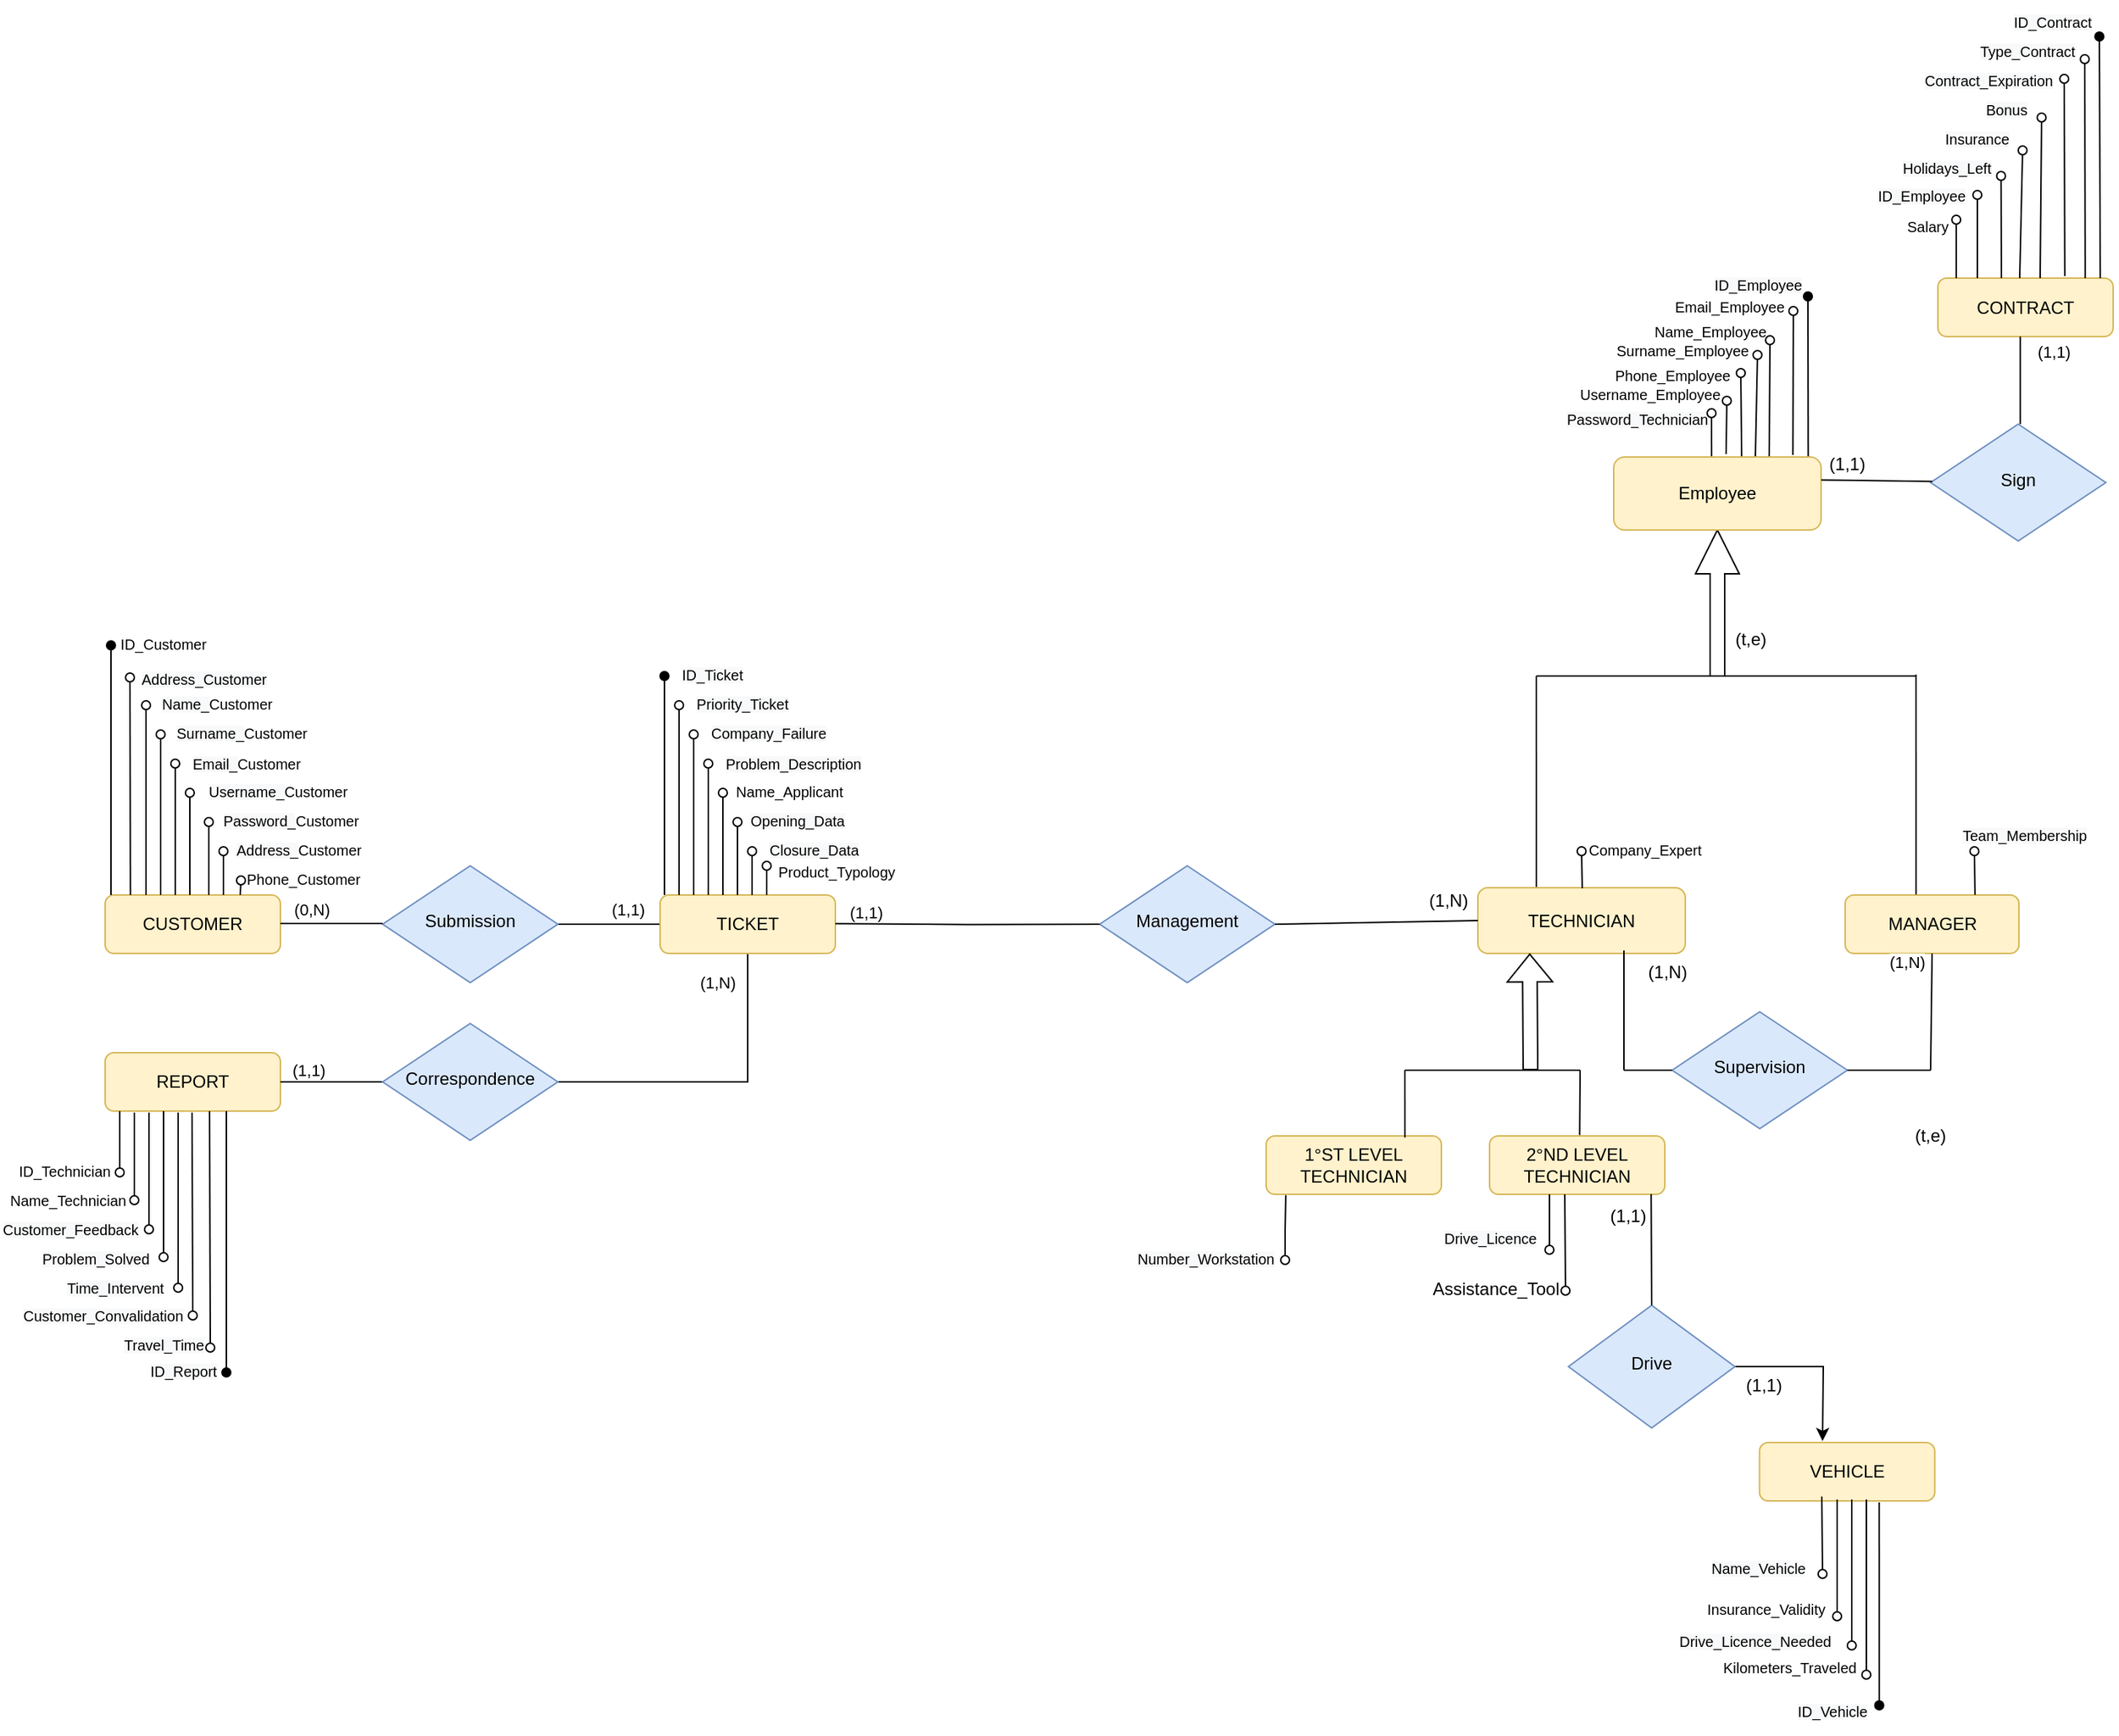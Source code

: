 <mxfile version="16.6.4" type="device"><diagram id="xoKWdDblU6v11bC2O0qR" name="Page-1"><mxGraphModel dx="2354" dy="1666" grid="1" gridSize="10" guides="1" tooltips="1" connect="1" arrows="1" fold="1" page="1" pageScale="1" pageWidth="850" pageHeight="1100" math="0" shadow="0"><root><mxCell id="0"/><mxCell id="1" parent="0"/><mxCell id="9dQA3uuTl8iFDxekrhcq-1" value="CUSTOMER" style="rounded=1;whiteSpace=wrap;html=1;fontSize=12;glass=0;strokeWidth=1;shadow=0;fillColor=#fff2cc;strokeColor=#d6b656;" vertex="1" parent="1"><mxGeometry x="-20" y="190" width="120" height="40" as="geometry"/></mxCell><mxCell id="9dQA3uuTl8iFDxekrhcq-2" value="(1,1)" style="edgeStyle=orthogonalEdgeStyle;rounded=0;html=1;jettySize=auto;orthogonalLoop=1;fontSize=11;endArrow=none;endFill=0;endSize=8;strokeWidth=1;shadow=0;labelBackgroundColor=none;align=left;" edge="1" parent="1" source="9dQA3uuTl8iFDxekrhcq-3" target="9dQA3uuTl8iFDxekrhcq-9"><mxGeometry y="10" relative="1" as="geometry"><mxPoint as="offset"/></mxGeometry></mxCell><mxCell id="9dQA3uuTl8iFDxekrhcq-3" value="Submission" style="rhombus;whiteSpace=wrap;html=1;shadow=0;fontFamily=Helvetica;fontSize=12;align=center;strokeWidth=1;spacing=6;spacingTop=-4;fillColor=#dae8fc;strokeColor=#6c8ebf;" vertex="1" parent="1"><mxGeometry x="170" y="170" width="120" height="80" as="geometry"/></mxCell><mxCell id="9dQA3uuTl8iFDxekrhcq-4" value="REPORT" style="rounded=1;whiteSpace=wrap;html=1;fontSize=12;glass=0;strokeWidth=1;shadow=0;fillColor=#fff2cc;strokeColor=#d6b656;" vertex="1" parent="1"><mxGeometry x="-20" y="298" width="120" height="40" as="geometry"/></mxCell><mxCell id="9dQA3uuTl8iFDxekrhcq-6" value="TECHNICIAN" style="rounded=1;whiteSpace=wrap;html=1;fontSize=12;glass=0;strokeWidth=1;shadow=0;fillColor=#fff2cc;strokeColor=#d6b656;" vertex="1" parent="1"><mxGeometry x="920" y="185" width="142" height="45" as="geometry"/></mxCell><mxCell id="9dQA3uuTl8iFDxekrhcq-7" value="&amp;nbsp; &amp;nbsp; &amp;nbsp; (1,N)" style="edgeStyle=orthogonalEdgeStyle;rounded=0;html=1;jettySize=auto;orthogonalLoop=1;fontSize=11;endArrow=none;endFill=0;endSize=8;strokeWidth=1;shadow=0;labelBackgroundColor=none;entryX=1;entryY=0.5;entryDx=0;entryDy=0;exitX=0.5;exitY=1;exitDx=0;exitDy=0;align=center;" edge="1" parent="1" source="9dQA3uuTl8iFDxekrhcq-9" target="9dQA3uuTl8iFDxekrhcq-11"><mxGeometry x="-0.817" y="-30" relative="1" as="geometry"><mxPoint as="offset"/><mxPoint x="420" y="260" as="sourcePoint"/><mxPoint x="420" y="290" as="targetPoint"/></mxGeometry></mxCell><mxCell id="9dQA3uuTl8iFDxekrhcq-8" value="&amp;nbsp; &amp;nbsp; &amp;nbsp; (1,1)" style="edgeStyle=orthogonalEdgeStyle;rounded=0;html=1;jettySize=auto;orthogonalLoop=1;fontSize=11;endArrow=none;endFill=0;endSize=8;strokeWidth=1;shadow=0;labelBackgroundColor=none;entryX=1;entryY=0.5;entryDx=0;entryDy=0;exitX=0;exitY=0.5;exitDx=0;exitDy=0;" edge="1" parent="1" source="9dQA3uuTl8iFDxekrhcq-11" target="9dQA3uuTl8iFDxekrhcq-4"><mxGeometry x="0.714" y="-8" relative="1" as="geometry"><mxPoint as="offset"/><mxPoint x="108.5" y="293" as="sourcePoint"/><mxPoint x="108.5" y="353" as="targetPoint"/></mxGeometry></mxCell><mxCell id="9dQA3uuTl8iFDxekrhcq-9" value="TICKET" style="rounded=1;whiteSpace=wrap;html=1;fontSize=12;glass=0;strokeWidth=1;shadow=0;fillColor=#fff2cc;strokeColor=#d6b656;" vertex="1" parent="1"><mxGeometry x="360" y="190" width="120" height="40" as="geometry"/></mxCell><mxCell id="9dQA3uuTl8iFDxekrhcq-10" value="Management" style="rhombus;whiteSpace=wrap;html=1;shadow=0;fontFamily=Helvetica;fontSize=12;align=center;strokeWidth=1;spacing=6;spacingTop=-4;fillColor=#dae8fc;strokeColor=#6c8ebf;" vertex="1" parent="1"><mxGeometry x="661" y="170" width="120" height="80" as="geometry"/></mxCell><mxCell id="9dQA3uuTl8iFDxekrhcq-11" value="Correspondence" style="rhombus;whiteSpace=wrap;html=1;shadow=0;fontFamily=Helvetica;fontSize=12;align=center;strokeWidth=1;spacing=6;spacingTop=-4;fillColor=#dae8fc;strokeColor=#6c8ebf;" vertex="1" parent="1"><mxGeometry x="170" y="278" width="120" height="80" as="geometry"/></mxCell><mxCell id="9dQA3uuTl8iFDxekrhcq-12" value="(0,N)" style="edgeStyle=orthogonalEdgeStyle;rounded=0;html=1;jettySize=auto;orthogonalLoop=1;fontSize=11;endArrow=none;endFill=0;endSize=8;strokeWidth=1;shadow=0;labelBackgroundColor=none;align=right;verticalAlign=middle;horizontal=1;" edge="1" parent="1"><mxGeometry y="10" relative="1" as="geometry"><mxPoint as="offset"/><mxPoint x="100" y="209.5" as="sourcePoint"/><mxPoint x="170" y="209.5" as="targetPoint"/></mxGeometry></mxCell><mxCell id="9dQA3uuTl8iFDxekrhcq-13" value="" style="endArrow=oval;html=1;align=left;exitX=0;exitY=0;exitDx=0;exitDy=0;startArrow=none;startFill=0;rounded=0;endFill=1;" edge="1" parent="1"><mxGeometry width="50" height="50" relative="1" as="geometry"><mxPoint x="363" y="190" as="sourcePoint"/><mxPoint x="363" y="40" as="targetPoint"/></mxGeometry></mxCell><mxCell id="9dQA3uuTl8iFDxekrhcq-14" value="" style="endArrow=oval;html=1;align=left;exitX=0;exitY=0;exitDx=0;exitDy=0;startArrow=none;startFill=0;rounded=0;endFill=0;" edge="1" parent="1"><mxGeometry width="50" height="50" relative="1" as="geometry"><mxPoint x="373" y="190" as="sourcePoint"/><mxPoint x="373" y="60" as="targetPoint"/></mxGeometry></mxCell><mxCell id="9dQA3uuTl8iFDxekrhcq-15" value="" style="endArrow=oval;html=1;align=left;exitX=0;exitY=0;exitDx=0;exitDy=0;startArrow=none;startFill=0;rounded=0;endFill=0;" edge="1" parent="1"><mxGeometry width="50" height="50" relative="1" as="geometry"><mxPoint x="383" y="190" as="sourcePoint"/><mxPoint x="383" y="80" as="targetPoint"/></mxGeometry></mxCell><mxCell id="9dQA3uuTl8iFDxekrhcq-16" value="" style="endArrow=oval;html=1;align=left;exitX=0;exitY=0;exitDx=0;exitDy=0;startArrow=none;startFill=0;rounded=0;endFill=0;" edge="1" parent="1"><mxGeometry width="50" height="50" relative="1" as="geometry"><mxPoint x="393" y="190" as="sourcePoint"/><mxPoint x="393" y="100" as="targetPoint"/></mxGeometry></mxCell><mxCell id="9dQA3uuTl8iFDxekrhcq-17" value="" style="endArrow=oval;html=1;align=left;exitX=0;exitY=0;exitDx=0;exitDy=0;startArrow=none;startFill=0;rounded=0;endFill=0;" edge="1" parent="1"><mxGeometry width="50" height="50" relative="1" as="geometry"><mxPoint x="403" y="190" as="sourcePoint"/><mxPoint x="403" y="120" as="targetPoint"/></mxGeometry></mxCell><mxCell id="9dQA3uuTl8iFDxekrhcq-18" value="" style="endArrow=oval;html=1;align=left;startArrow=none;startFill=0;rounded=0;endFill=1;exitX=0.938;exitY=0.016;exitDx=0;exitDy=0;exitPerimeter=0;" edge="1" parent="1" source="9dQA3uuTl8iFDxekrhcq-344"><mxGeometry width="50" height="50" relative="1" as="geometry"><mxPoint x="1010" y="-100" as="sourcePoint"/><mxPoint x="1146" y="-220" as="targetPoint"/></mxGeometry></mxCell><mxCell id="9dQA3uuTl8iFDxekrhcq-19" value="" style="endArrow=oval;html=1;align=left;exitX=0.864;exitY=-0.027;exitDx=0;exitDy=0;startArrow=none;startFill=0;rounded=0;endFill=0;exitPerimeter=0;" edge="1" parent="1" source="9dQA3uuTl8iFDxekrhcq-344"><mxGeometry width="50" height="50" relative="1" as="geometry"><mxPoint x="913" y="65" as="sourcePoint"/><mxPoint x="1136" y="-210" as="targetPoint"/></mxGeometry></mxCell><mxCell id="9dQA3uuTl8iFDxekrhcq-20" value="" style="endArrow=oval;html=1;align=left;startArrow=none;startFill=0;rounded=0;endFill=0;exitX=0.75;exitY=0;exitDx=0;exitDy=0;" edge="1" parent="1" source="9dQA3uuTl8iFDxekrhcq-344"><mxGeometry width="50" height="50" relative="1" as="geometry"><mxPoint x="1013" y="-72.5" as="sourcePoint"/><mxPoint x="1120" y="-190" as="targetPoint"/></mxGeometry></mxCell><mxCell id="9dQA3uuTl8iFDxekrhcq-21" value="" style="endArrow=oval;html=1;align=left;startArrow=none;startFill=0;rounded=0;endFill=0;entryX=0.805;entryY=1.005;entryDx=0;entryDy=0;entryPerimeter=0;" edge="1" parent="1" target="9dQA3uuTl8iFDxekrhcq-45"><mxGeometry width="50" height="50" relative="1" as="geometry"><mxPoint x="1110" y="-110" as="sourcePoint"/><mxPoint x="1110" y="-170" as="targetPoint"/><Array as="points"/></mxGeometry></mxCell><mxCell id="9dQA3uuTl8iFDxekrhcq-22" value="" style="endArrow=oval;html=1;align=left;startArrow=none;startFill=0;rounded=0;endFill=0;exitX=0.617;exitY=0.018;exitDx=0;exitDy=0;exitPerimeter=0;entryX=0.967;entryY=1;entryDx=0;entryDy=0;entryPerimeter=0;" edge="1" parent="1" source="9dQA3uuTl8iFDxekrhcq-344" target="9dQA3uuTl8iFDxekrhcq-46"><mxGeometry width="50" height="50" relative="1" as="geometry"><mxPoint x="1100" y="-120" as="sourcePoint"/><mxPoint x="1100" y="-150" as="targetPoint"/></mxGeometry></mxCell><mxCell id="9dQA3uuTl8iFDxekrhcq-23" value="" style="endArrow=oval;html=1;align=left;exitX=0;exitY=0;exitDx=0;exitDy=0;startArrow=none;startFill=0;rounded=0;endFill=1;" edge="1" parent="1"><mxGeometry width="50" height="50" relative="1" as="geometry"><mxPoint x="-16" y="190" as="sourcePoint"/><mxPoint x="-16" y="19" as="targetPoint"/></mxGeometry></mxCell><mxCell id="9dQA3uuTl8iFDxekrhcq-24" value="" style="endArrow=oval;html=1;align=left;exitX=0;exitY=0;exitDx=0;exitDy=0;startArrow=none;startFill=0;rounded=0;endFill=0;" edge="1" parent="1"><mxGeometry width="50" height="50" relative="1" as="geometry"><mxPoint x="8" y="190" as="sourcePoint"/><mxPoint x="8" y="60" as="targetPoint"/></mxGeometry></mxCell><mxCell id="9dQA3uuTl8iFDxekrhcq-25" value="" style="endArrow=oval;html=1;align=left;exitX=0;exitY=0;exitDx=0;exitDy=0;startArrow=none;startFill=0;rounded=0;endFill=0;" edge="1" parent="1"><mxGeometry width="50" height="50" relative="1" as="geometry"><mxPoint x="18" y="190" as="sourcePoint"/><mxPoint x="18" y="80" as="targetPoint"/></mxGeometry></mxCell><mxCell id="9dQA3uuTl8iFDxekrhcq-26" value="" style="endArrow=oval;html=1;align=left;exitX=0;exitY=0;exitDx=0;exitDy=0;startArrow=none;startFill=0;rounded=0;endFill=0;" edge="1" parent="1"><mxGeometry width="50" height="50" relative="1" as="geometry"><mxPoint x="28" y="190" as="sourcePoint"/><mxPoint x="28" y="100" as="targetPoint"/></mxGeometry></mxCell><mxCell id="9dQA3uuTl8iFDxekrhcq-27" value="" style="endArrow=oval;html=1;align=left;exitX=0;exitY=0;exitDx=0;exitDy=0;startArrow=none;startFill=0;rounded=0;endFill=0;" edge="1" parent="1"><mxGeometry width="50" height="50" relative="1" as="geometry"><mxPoint x="38" y="190" as="sourcePoint"/><mxPoint x="38" y="120" as="targetPoint"/></mxGeometry></mxCell><mxCell id="9dQA3uuTl8iFDxekrhcq-28" value="" style="endArrow=oval;html=1;align=left;exitX=0;exitY=0;exitDx=0;exitDy=0;startArrow=none;startFill=0;rounded=0;endFill=0;" edge="1" parent="1"><mxGeometry width="50" height="50" relative="1" as="geometry"><mxPoint x="51" y="190" as="sourcePoint"/><mxPoint x="51" y="140" as="targetPoint"/></mxGeometry></mxCell><mxCell id="9dQA3uuTl8iFDxekrhcq-29" value="" style="endArrow=oval;html=1;align=left;exitX=0;exitY=0;exitDx=0;exitDy=0;startArrow=none;startFill=0;rounded=0;endFill=0;" edge="1" parent="1"><mxGeometry width="50" height="50" relative="1" as="geometry"><mxPoint x="61" y="190" as="sourcePoint"/><mxPoint x="61" y="160" as="targetPoint"/></mxGeometry></mxCell><mxCell id="9dQA3uuTl8iFDxekrhcq-30" value="&lt;font style=&quot;font-size: 10px&quot;&gt;ID_Customer&lt;/font&gt;" style="text;html=1;strokeColor=none;fillColor=none;align=center;verticalAlign=middle;whiteSpace=wrap;rounded=0;" vertex="1" parent="1"><mxGeometry y="8" width="40" height="20" as="geometry"/></mxCell><mxCell id="9dQA3uuTl8iFDxekrhcq-31" value="&lt;span style=&quot;color: rgb(0 , 0 , 0) ; font-family: &amp;#34;helvetica&amp;#34; ; font-size: 10px ; font-style: normal ; font-weight: 400 ; letter-spacing: normal ; text-align: center ; text-indent: 0px ; text-transform: none ; word-spacing: 0px ; background-color: rgb(248 , 249 , 250) ; display: inline ; float: none&quot;&gt;Surname_&lt;/span&gt;&lt;span style=&quot;font-size: 10px ; text-align: center&quot;&gt;Customer&lt;/span&gt;" style="text;whiteSpace=wrap;html=1;" vertex="1" parent="1"><mxGeometry x="27" y="65" width="70" height="30" as="geometry"/></mxCell><mxCell id="9dQA3uuTl8iFDxekrhcq-32" value="&lt;span style=&quot;color: rgb(0 , 0 , 0) ; font-family: &amp;#34;helvetica&amp;#34; ; font-size: 10px ; font-style: normal ; font-weight: 400 ; letter-spacing: normal ; text-align: center ; text-indent: 0px ; text-transform: none ; word-spacing: 0px ; background-color: rgb(248 , 249 , 250) ; display: inline ; float: none&quot;&gt;Name_&lt;/span&gt;&lt;span style=&quot;font-size: 10px ; text-align: center&quot;&gt;Customer&lt;/span&gt;" style="text;whiteSpace=wrap;html=1;" vertex="1" parent="1"><mxGeometry x="17" y="45" width="70" height="30" as="geometry"/></mxCell><mxCell id="9dQA3uuTl8iFDxekrhcq-33" value="&lt;span style=&quot;color: rgb(0 , 0 , 0) ; font-family: &amp;#34;helvetica&amp;#34; ; font-size: 10px ; font-style: normal ; font-weight: 400 ; letter-spacing: normal ; text-align: center ; text-indent: 0px ; text-transform: none ; word-spacing: 0px ; background-color: rgb(248 , 249 , 250) ; display: inline ; float: none&quot;&gt;ID_Employee&lt;/span&gt;" style="text;whiteSpace=wrap;html=1;" vertex="1" parent="1"><mxGeometry x="1080" y="-242.5" width="70" height="30" as="geometry"/></mxCell><mxCell id="9dQA3uuTl8iFDxekrhcq-34" value="&lt;span style=&quot;color: rgb(0 , 0 , 0) ; font-family: &amp;#34;helvetica&amp;#34; ; font-size: 10px ; font-style: normal ; font-weight: 400 ; letter-spacing: normal ; text-align: center ; text-indent: 0px ; text-transform: none ; word-spacing: 0px ; background-color: rgb(248 , 249 , 250) ; display: inline ; float: none&quot;&gt;Email_&lt;/span&gt;&lt;span style=&quot;font-size: 10px ; text-align: center&quot;&gt;Customer&lt;/span&gt;" style="text;whiteSpace=wrap;html=1;" vertex="1" parent="1"><mxGeometry x="38" y="86" width="70" height="30" as="geometry"/></mxCell><mxCell id="9dQA3uuTl8iFDxekrhcq-35" value="&lt;span style=&quot;color: rgb(0 , 0 , 0) ; font-family: &amp;#34;helvetica&amp;#34; ; font-size: 10px ; font-style: normal ; font-weight: 400 ; letter-spacing: normal ; text-align: center ; text-indent: 0px ; text-transform: none ; word-spacing: 0px ; background-color: rgb(248 , 249 , 250) ; display: inline ; float: none&quot;&gt;ID_Report&lt;/span&gt;" style="text;whiteSpace=wrap;html=1;" vertex="1" parent="1"><mxGeometry x="9" y="502" width="70" height="30" as="geometry"/></mxCell><mxCell id="9dQA3uuTl8iFDxekrhcq-36" value="&lt;span style=&quot;color: rgb(0 , 0 , 0) ; font-family: &amp;#34;helvetica&amp;#34; ; font-size: 10px ; font-style: normal ; font-weight: 400 ; letter-spacing: normal ; text-align: center ; text-indent: 0px ; text-transform: none ; word-spacing: 0px ; background-color: rgb(248 , 249 , 250) ; display: inline ; float: none&quot;&gt;ID_Ticket&lt;/span&gt;" style="text;whiteSpace=wrap;html=1;" vertex="1" parent="1"><mxGeometry x="373" y="25" width="70" height="30" as="geometry"/></mxCell><mxCell id="9dQA3uuTl8iFDxekrhcq-37" value="&lt;span style=&quot;color: rgb(0 , 0 , 0) ; font-family: &amp;#34;helvetica&amp;#34; ; font-size: 10px ; font-style: normal ; font-weight: 400 ; letter-spacing: normal ; text-align: center ; text-indent: 0px ; text-transform: none ; word-spacing: 0px ; background-color: rgb(248 , 249 , 250) ; display: inline ; float: none&quot;&gt;Username_&lt;/span&gt;&lt;span style=&quot;font-size: 10px ; text-align: center&quot;&gt;Customer&lt;/span&gt;" style="text;whiteSpace=wrap;html=1;" vertex="1" parent="1"><mxGeometry x="49" y="105" width="90" height="30" as="geometry"/></mxCell><mxCell id="9dQA3uuTl8iFDxekrhcq-38" value="&lt;span style=&quot;color: rgb(0 , 0 , 0) ; font-family: &amp;#34;helvetica&amp;#34; ; font-size: 10px ; font-style: normal ; font-weight: 400 ; letter-spacing: normal ; text-align: center ; text-indent: 0px ; text-transform: none ; word-spacing: 0px ; background-color: rgb(248 , 249 , 250) ; display: inline ; float: none&quot;&gt;Priority_Ticket&lt;/span&gt;" style="text;whiteSpace=wrap;html=1;" vertex="1" parent="1"><mxGeometry x="383" y="45" width="90" height="30" as="geometry"/></mxCell><mxCell id="9dQA3uuTl8iFDxekrhcq-39" value="&lt;span style=&quot;color: rgb(0 , 0 , 0) ; font-family: &amp;#34;helvetica&amp;#34; ; font-size: 10px ; font-style: normal ; font-weight: 400 ; letter-spacing: normal ; text-align: center ; text-indent: 0px ; text-transform: none ; word-spacing: 0px ; background-color: rgb(248 , 249 , 250) ; display: inline ; float: none&quot;&gt;Company_Failure&lt;/span&gt;" style="text;whiteSpace=wrap;html=1;" vertex="1" parent="1"><mxGeometry x="393" y="65" width="90" height="30" as="geometry"/></mxCell><mxCell id="9dQA3uuTl8iFDxekrhcq-40" value="&lt;span style=&quot;color: rgb(0 , 0 , 0) ; font-family: &amp;#34;helvetica&amp;#34; ; font-size: 10px ; font-style: normal ; font-weight: 400 ; letter-spacing: normal ; text-align: center ; text-indent: 0px ; text-transform: none ; word-spacing: 0px ; background-color: rgb(248 , 249 , 250) ; display: inline ; float: none&quot;&gt;Password_&lt;/span&gt;&lt;span style=&quot;font-size: 10px ; text-align: center&quot;&gt;Customer&lt;/span&gt;" style="text;whiteSpace=wrap;html=1;" vertex="1" parent="1"><mxGeometry x="59" y="125" width="90" height="30" as="geometry"/></mxCell><mxCell id="9dQA3uuTl8iFDxekrhcq-41" value="&lt;span style=&quot;color: rgb(0 , 0 , 0) ; font-family: &amp;#34;helvetica&amp;#34; ; font-size: 10px ; font-style: normal ; font-weight: 400 ; letter-spacing: normal ; text-align: center ; text-indent: 0px ; text-transform: none ; word-spacing: 0px ; background-color: rgb(248 , 249 , 250) ; display: inline ; float: none&quot;&gt;Problem_Description&lt;/span&gt;" style="text;whiteSpace=wrap;html=1;" vertex="1" parent="1"><mxGeometry x="403" y="86" width="90" height="30" as="geometry"/></mxCell><mxCell id="9dQA3uuTl8iFDxekrhcq-42" value="&lt;div style=&quot;text-align: center&quot;&gt;&lt;font face=&quot;helvetica&quot;&gt;&lt;span style=&quot;font-size: 10px&quot;&gt;Name_Technician&lt;/span&gt;&lt;/font&gt;&lt;/div&gt;" style="text;whiteSpace=wrap;html=1;" vertex="1" parent="1"><mxGeometry x="-87.5" y="385" width="99" height="30" as="geometry"/></mxCell><mxCell id="9dQA3uuTl8iFDxekrhcq-43" value="&lt;span style=&quot;color: rgb(0 , 0 , 0) ; font-family: &amp;#34;helvetica&amp;#34; ; font-size: 10px ; font-style: normal ; font-weight: 400 ; letter-spacing: normal ; text-align: center ; text-indent: 0px ; text-transform: none ; word-spacing: 0px ; background-color: rgb(248 , 249 , 250) ; display: inline ; float: none&quot;&gt;Address_&lt;/span&gt;&lt;span style=&quot;font-size: 10px ; text-align: center&quot;&gt;Customer&lt;/span&gt;" style="text;whiteSpace=wrap;html=1;" vertex="1" parent="1"><mxGeometry x="68" y="145" width="110" height="30" as="geometry"/></mxCell><mxCell id="9dQA3uuTl8iFDxekrhcq-44" value="&lt;div style=&quot;text-align: center&quot;&gt;&lt;br&gt;&lt;/div&gt;" style="text;whiteSpace=wrap;html=1;" vertex="1" parent="1"><mxGeometry x="410" y="105" width="130" height="30" as="geometry"/></mxCell><mxCell id="9dQA3uuTl8iFDxekrhcq-45" value="&lt;div style=&quot;text-align: center&quot;&gt;&lt;span style=&quot;font-size: 10px&quot;&gt;&lt;font face=&quot;helvetica&quot;&gt;Name_Employee&lt;/font&gt;&lt;/span&gt;&lt;/div&gt;" style="text;whiteSpace=wrap;html=1;" vertex="1" parent="1"><mxGeometry x="1039" y="-210" width="90" height="30" as="geometry"/></mxCell><mxCell id="9dQA3uuTl8iFDxekrhcq-46" value="&lt;div style=&quot;text-align: center&quot;&gt;&lt;span style=&quot;font-size: 10px&quot;&gt;&lt;font face=&quot;helvetica&quot;&gt;Surname_Employee&lt;/font&gt;&lt;/span&gt;&lt;/div&gt;" style="text;whiteSpace=wrap;html=1;" vertex="1" parent="1"><mxGeometry x="1013" y="-197.5" width="90" height="30" as="geometry"/></mxCell><mxCell id="9dQA3uuTl8iFDxekrhcq-47" value="&lt;div style=&quot;text-align: center&quot;&gt;&lt;span style=&quot;font-size: 10px&quot;&gt;&lt;font face=&quot;helvetica&quot;&gt;Phone_Employee&lt;/font&gt;&lt;/span&gt;&lt;/div&gt;" style="text;whiteSpace=wrap;html=1;" vertex="1" parent="1"><mxGeometry x="1011.5" y="-180" width="93" height="30" as="geometry"/></mxCell><mxCell id="9dQA3uuTl8iFDxekrhcq-48" value="&lt;span style=&quot;color: rgb(0 , 0 , 0) ; font-family: &amp;#34;helvetica&amp;#34; ; font-size: 10px ; font-style: normal ; font-weight: 400 ; letter-spacing: normal ; text-align: center ; text-indent: 0px ; text-transform: none ; word-spacing: 0px ; background-color: rgb(248 , 249 , 250) ; display: inline ; float: none&quot;&gt;Customer_Feedback&lt;/span&gt;" style="text;whiteSpace=wrap;html=1;" vertex="1" parent="1"><mxGeometry x="-92" y="405" width="114" height="30" as="geometry"/></mxCell><mxCell id="9dQA3uuTl8iFDxekrhcq-49" value="&lt;span style=&quot;color: rgb(0 , 0 , 0) ; font-family: &amp;#34;helvetica&amp;#34; ; font-size: 10px ; font-style: normal ; font-weight: 400 ; letter-spacing: normal ; text-align: center ; text-indent: 0px ; text-transform: none ; word-spacing: 0px ; background-color: rgb(248 , 249 , 250) ; display: inline ; float: none&quot;&gt;Customer_Convalidation&lt;/span&gt;" style="text;whiteSpace=wrap;html=1;" vertex="1" parent="1"><mxGeometry x="-78" y="464" width="100" height="30" as="geometry"/></mxCell><mxCell id="9dQA3uuTl8iFDxekrhcq-50" value="&lt;span style=&quot;color: rgb(0 , 0 , 0) ; font-family: &amp;#34;helvetica&amp;#34; ; font-size: 10px ; font-style: normal ; font-weight: 400 ; letter-spacing: normal ; text-align: center ; text-indent: 0px ; text-transform: none ; word-spacing: 0px ; background-color: rgb(248 , 249 , 250) ; display: inline ; float: none&quot;&gt;Problem_Solved&lt;/span&gt;" style="text;whiteSpace=wrap;html=1;" vertex="1" parent="1"><mxGeometry x="-65" y="425" width="93" height="30" as="geometry"/></mxCell><mxCell id="9dQA3uuTl8iFDxekrhcq-51" value="" style="endArrow=oval;html=1;align=left;exitX=0;exitY=0;exitDx=0;exitDy=0;startArrow=none;startFill=0;rounded=0;endFill=0;" edge="1" parent="1"><mxGeometry width="50" height="50" relative="1" as="geometry"><mxPoint x="72.5" y="190" as="sourcePoint"/><mxPoint x="73" y="180" as="targetPoint"/></mxGeometry></mxCell><mxCell id="9dQA3uuTl8iFDxekrhcq-52" value="&lt;div style=&quot;text-align: center&quot;&gt;&lt;span style=&quot;font-size: 10px&quot;&gt;&lt;font face=&quot;helvetica&quot;&gt;Phone_Customer&lt;/font&gt;&lt;/span&gt;&lt;/div&gt;" style="text;whiteSpace=wrap;html=1;" vertex="1" parent="1"><mxGeometry x="75" y="165" width="110" height="30" as="geometry"/></mxCell><mxCell id="9dQA3uuTl8iFDxekrhcq-53" value="&lt;div style=&quot;text-align: center&quot;&gt;&lt;font face=&quot;helvetica&quot;&gt;&lt;span style=&quot;font-size: 10px&quot;&gt;Name_Applicant&lt;/span&gt;&lt;/font&gt;&lt;/div&gt;" style="text;whiteSpace=wrap;html=1;" vertex="1" parent="1"><mxGeometry x="410" y="105" width="130" height="30" as="geometry"/></mxCell><mxCell id="9dQA3uuTl8iFDxekrhcq-54" value="&lt;span style=&quot;color: rgb(0 , 0 , 0) ; font-family: &amp;#34;helvetica&amp;#34; ; font-size: 10px ; font-style: normal ; font-weight: 400 ; letter-spacing: normal ; text-align: center ; text-indent: 0px ; text-transform: none ; word-spacing: 0px ; background-color: rgb(248 , 249 , 250) ; display: inline ; float: none&quot;&gt;Time_Intervent&lt;/span&gt;" style="text;whiteSpace=wrap;html=1;" vertex="1" parent="1"><mxGeometry x="-48" y="445" width="107" height="30" as="geometry"/></mxCell><mxCell id="9dQA3uuTl8iFDxekrhcq-55" value="" style="endArrow=oval;html=1;align=left;startArrow=none;startFill=0;rounded=0;endFill=0;" edge="1" parent="1"><mxGeometry width="50" height="50" relative="1" as="geometry"><mxPoint x="413" y="190" as="sourcePoint"/><mxPoint x="413" y="140" as="targetPoint"/></mxGeometry></mxCell><mxCell id="9dQA3uuTl8iFDxekrhcq-56" value="" style="endArrow=oval;html=1;align=left;startArrow=none;startFill=0;rounded=0;endFill=0;" edge="1" parent="1"><mxGeometry width="50" height="50" relative="1" as="geometry"><mxPoint x="423" y="190" as="sourcePoint"/><mxPoint x="423" y="160" as="targetPoint"/></mxGeometry></mxCell><mxCell id="9dQA3uuTl8iFDxekrhcq-57" value="&lt;div style=&quot;text-align: center&quot;&gt;&lt;font face=&quot;helvetica&quot;&gt;&lt;span style=&quot;font-size: 10px ; background-color: rgb(248 , 249 , 250)&quot;&gt;Opening_Data&lt;/span&gt;&lt;/font&gt;&lt;/div&gt;" style="text;whiteSpace=wrap;html=1;" vertex="1" parent="1"><mxGeometry x="420" y="125" width="130" height="30" as="geometry"/></mxCell><mxCell id="9dQA3uuTl8iFDxekrhcq-58" value="&lt;div style=&quot;text-align: center&quot;&gt;&lt;font face=&quot;helvetica&quot;&gt;&lt;span style=&quot;font-size: 10px ; background-color: rgb(248 , 249 , 250)&quot;&gt;Closure_Data&lt;/span&gt;&lt;/font&gt;&lt;/div&gt;" style="text;whiteSpace=wrap;html=1;" vertex="1" parent="1"><mxGeometry x="433" y="145" width="90" height="30" as="geometry"/></mxCell><mxCell id="9dQA3uuTl8iFDxekrhcq-59" value="MANAGER" style="rounded=1;whiteSpace=wrap;html=1;fontSize=12;glass=0;strokeWidth=1;shadow=0;fillColor=#fff2cc;strokeColor=#d6b656;" vertex="1" parent="1"><mxGeometry x="1171.5" y="190" width="119" height="40" as="geometry"/></mxCell><mxCell id="9dQA3uuTl8iFDxekrhcq-63" value="Supervision" style="rhombus;whiteSpace=wrap;html=1;shadow=0;fontFamily=Helvetica;fontSize=12;align=center;strokeWidth=1;spacing=6;spacingTop=-4;fillColor=#dae8fc;strokeColor=#6c8ebf;" vertex="1" parent="1"><mxGeometry x="1053" y="270" width="120" height="80" as="geometry"/></mxCell><mxCell id="9dQA3uuTl8iFDxekrhcq-67" value="" style="endArrow=oval;html=1;align=left;startArrow=none;startFill=0;rounded=0;endFill=0;exitX=0.747;exitY=-0.004;exitDx=0;exitDy=0;exitPerimeter=0;" edge="1" parent="1" source="9dQA3uuTl8iFDxekrhcq-59"><mxGeometry width="50" height="50" relative="1" as="geometry"><mxPoint x="1274" y="175" as="sourcePoint"/><mxPoint x="1260" y="160" as="targetPoint"/></mxGeometry></mxCell><mxCell id="9dQA3uuTl8iFDxekrhcq-70" value="&lt;span style=&quot;color: rgb(0 , 0 , 0) ; font-family: &amp;#34;helvetica&amp;#34; ; font-size: 10px ; font-style: normal ; font-weight: 400 ; letter-spacing: normal ; text-align: center ; text-indent: 0px ; text-transform: none ; word-spacing: 0px ; background-color: rgb(248 , 249 , 250) ; display: inline ; float: none&quot;&gt;Team_Membership&lt;/span&gt;" style="text;whiteSpace=wrap;html=1;" vertex="1" parent="1"><mxGeometry x="1250" y="135" width="100" height="30" as="geometry"/></mxCell><mxCell id="9dQA3uuTl8iFDxekrhcq-73" value="&lt;div style=&quot;text-align: center&quot;&gt;&lt;span style=&quot;font-size: 10px&quot;&gt;&lt;font face=&quot;helvetica&quot;&gt;Username_Employee&lt;/font&gt;&lt;/span&gt;&lt;/div&gt;" style="text;whiteSpace=wrap;html=1;" vertex="1" parent="1"><mxGeometry x="988" y="-167.5" width="86.5" height="30" as="geometry"/></mxCell><mxCell id="9dQA3uuTl8iFDxekrhcq-74" value="&lt;span style=&quot;color: rgb(0 , 0 , 0) ; font-family: &amp;#34;helvetica&amp;#34; ; font-size: 10px ; font-style: normal ; font-weight: 400 ; letter-spacing: normal ; text-align: center ; text-indent: 0px ; text-transform: none ; word-spacing: 0px ; background-color: rgb(248 , 249 , 250) ; display: inline ; float: none&quot;&gt;Password_&lt;/span&gt;&lt;span style=&quot;font-family: &amp;#34;helvetica&amp;#34; ; font-size: 10px ; text-align: center ; background-color: rgb(248 , 249 , 250)&quot;&gt;Technician&lt;/span&gt;" style="text;whiteSpace=wrap;html=1;" vertex="1" parent="1"><mxGeometry x="979" y="-150" width="120" height="30" as="geometry"/></mxCell><mxCell id="9dQA3uuTl8iFDxekrhcq-75" value="" style="endArrow=oval;html=1;align=left;exitX=0.542;exitY=-0.04;exitDx=0;exitDy=0;startArrow=none;startFill=0;rounded=0;endFill=0;exitPerimeter=0;entryX=0.849;entryY=1.051;entryDx=0;entryDy=0;entryPerimeter=0;" edge="1" parent="1" source="9dQA3uuTl8iFDxekrhcq-344" target="9dQA3uuTl8iFDxekrhcq-47"><mxGeometry width="50" height="50" relative="1" as="geometry"><mxPoint x="1020" y="-140.0" as="sourcePoint"/><mxPoint x="1084" y="-140" as="targetPoint"/><Array as="points"/></mxGeometry></mxCell><mxCell id="9dQA3uuTl8iFDxekrhcq-76" value="" style="endArrow=oval;html=1;align=left;startArrow=none;startFill=0;rounded=0;endFill=0;exitX=0.472;exitY=0;exitDx=0;exitDy=0;exitPerimeter=0;" edge="1" parent="1" source="9dQA3uuTl8iFDxekrhcq-344"><mxGeometry width="50" height="50" relative="1" as="geometry"><mxPoint x="1036.29" y="-120.69" as="sourcePoint"/><mxPoint x="1080" y="-140" as="targetPoint"/></mxGeometry></mxCell><mxCell id="9dQA3uuTl8iFDxekrhcq-79" value="" style="endArrow=oval;html=1;align=left;startArrow=none;startFill=0;rounded=0;endFill=0;" edge="1" parent="1"><mxGeometry width="50" height="50" relative="1" as="geometry"><mxPoint x="39.5" y="339" as="sourcePoint"/><mxPoint x="40" y="478" as="targetPoint"/></mxGeometry></mxCell><mxCell id="9dQA3uuTl8iFDxekrhcq-80" value="" style="endArrow=oval;html=1;align=left;exitX=0;exitY=1;exitDx=0;exitDy=0;startArrow=none;startFill=0;rounded=0;endFill=0;" edge="1" parent="1"><mxGeometry width="50" height="50" relative="1" as="geometry"><mxPoint y="339" as="sourcePoint"/><mxPoint y="399" as="targetPoint"/></mxGeometry></mxCell><mxCell id="9dQA3uuTl8iFDxekrhcq-81" value="" style="endArrow=oval;html=1;align=left;exitX=0;exitY=1;exitDx=0;exitDy=0;startArrow=none;startFill=0;rounded=0;endFill=0;" edge="1" parent="1"><mxGeometry width="50" height="50" relative="1" as="geometry"><mxPoint x="10" y="339" as="sourcePoint"/><mxPoint x="10" y="419" as="targetPoint"/></mxGeometry></mxCell><mxCell id="9dQA3uuTl8iFDxekrhcq-82" value="" style="endArrow=oval;html=1;align=left;startArrow=none;startFill=0;rounded=0;endFill=0;" edge="1" parent="1"><mxGeometry width="50" height="50" relative="1" as="geometry"><mxPoint x="30" y="339" as="sourcePoint"/><mxPoint x="30" y="459" as="targetPoint"/></mxGeometry></mxCell><mxCell id="9dQA3uuTl8iFDxekrhcq-83" value="" style="endArrow=oval;html=1;align=left;startArrow=none;startFill=0;rounded=0;endFill=0;" edge="1" parent="1"><mxGeometry width="50" height="50" relative="1" as="geometry"><mxPoint x="20" y="338" as="sourcePoint"/><mxPoint x="20" y="438" as="targetPoint"/></mxGeometry></mxCell><mxCell id="9dQA3uuTl8iFDxekrhcq-84" value="" style="endArrow=oval;html=1;align=left;startArrow=none;startFill=0;rounded=0;endFill=1;" edge="1" parent="1"><mxGeometry width="50" height="50" relative="1" as="geometry"><mxPoint x="63" y="338" as="sourcePoint"/><mxPoint x="63" y="517" as="targetPoint"/></mxGeometry></mxCell><mxCell id="9dQA3uuTl8iFDxekrhcq-85" value="" style="endArrow=oval;html=1;align=left;exitX=0.112;exitY=1.016;exitDx=0;exitDy=0;startArrow=none;startFill=0;rounded=0;endFill=0;exitPerimeter=0;" edge="1" parent="1" source="9dQA3uuTl8iFDxekrhcq-142"><mxGeometry width="50" height="50" relative="1" as="geometry"><mxPoint x="750" y="405" as="sourcePoint"/><mxPoint x="788" y="440" as="targetPoint"/><Array as="points"><mxPoint x="788" y="420"/></Array></mxGeometry></mxCell><mxCell id="9dQA3uuTl8iFDxekrhcq-86" value="&lt;span style=&quot;color: rgb(0 , 0 , 0) ; font-family: &amp;#34;helvetica&amp;#34; ; font-size: 10px ; font-style: normal ; font-weight: 400 ; letter-spacing: normal ; text-align: center ; text-indent: 0px ; text-transform: none ; word-spacing: 0px ; background-color: rgb(248 , 249 , 250) ; display: inline ; float: none&quot;&gt;Number_Workstation&lt;/span&gt;" style="text;whiteSpace=wrap;html=1;" vertex="1" parent="1"><mxGeometry x="685" y="425" width="90" height="30" as="geometry"/></mxCell><mxCell id="9dQA3uuTl8iFDxekrhcq-88" value="2°ND LEVEL TECHNICIAN" style="rounded=1;whiteSpace=wrap;html=1;fontSize=12;glass=0;strokeWidth=1;shadow=0;fillColor=#fff2cc;strokeColor=#d6b656;" vertex="1" parent="1"><mxGeometry x="928" y="355" width="120" height="40" as="geometry"/></mxCell><mxCell id="9dQA3uuTl8iFDxekrhcq-89" value="(1,1)" style="edgeStyle=orthogonalEdgeStyle;rounded=0;html=1;jettySize=auto;orthogonalLoop=1;fontSize=11;endArrow=none;endFill=0;endSize=8;strokeWidth=1;shadow=0;labelBackgroundColor=none;align=left;entryX=0;entryY=0.5;entryDx=0;entryDy=0;" edge="1" parent="1" target="9dQA3uuTl8iFDxekrhcq-10"><mxGeometry x="-0.912" y="8" relative="1" as="geometry"><mxPoint as="offset"/><mxPoint x="480.0" y="209.66" as="sourcePoint"/><mxPoint x="550" y="209.66" as="targetPoint"/></mxGeometry></mxCell><mxCell id="9dQA3uuTl8iFDxekrhcq-106" value="&lt;span style=&quot;color: rgb(0 , 0 , 0) ; font-family: &amp;#34;helvetica&amp;#34; ; font-size: 11px ; font-style: normal ; font-weight: 400 ; letter-spacing: normal ; text-align: left ; text-indent: 0px ; text-transform: none ; word-spacing: 0px ; background-color: rgb(255 , 255 , 255) ; display: inline ; float: none&quot;&gt;(1,N)&lt;/span&gt;" style="text;whiteSpace=wrap;html=1;" vertex="1" parent="1"><mxGeometry x="1200.001" y="221.996" width="43" height="28" as="geometry"/></mxCell><mxCell id="9dQA3uuTl8iFDxekrhcq-108" value="" style="endArrow=oval;html=1;align=left;exitX=0;exitY=1;exitDx=0;exitDy=0;startArrow=none;startFill=0;rounded=0;endFill=0;" edge="1" parent="1"><mxGeometry width="50" height="50" relative="1" as="geometry"><mxPoint x="-10" y="338.0" as="sourcePoint"/><mxPoint x="-10" y="380" as="targetPoint"/></mxGeometry></mxCell><mxCell id="9dQA3uuTl8iFDxekrhcq-109" value="&lt;div style=&quot;text-align: center&quot;&gt;&lt;font face=&quot;helvetica&quot;&gt;&lt;span style=&quot;font-size: 10px&quot;&gt;ID_Technician&lt;/span&gt;&lt;/font&gt;&lt;/div&gt;" style="text;whiteSpace=wrap;html=1;" vertex="1" parent="1"><mxGeometry x="-81" y="365" width="99" height="30" as="geometry"/></mxCell><mxCell id="9dQA3uuTl8iFDxekrhcq-112" value="VEHICLE" style="rounded=1;whiteSpace=wrap;html=1;fontSize=12;glass=0;strokeWidth=1;shadow=0;fillColor=#fff2cc;strokeColor=#d6b656;" vertex="1" parent="1"><mxGeometry x="1112.83" y="565" width="120" height="40" as="geometry"/></mxCell><mxCell id="9dQA3uuTl8iFDxekrhcq-113" value="" style="endArrow=oval;html=1;align=left;exitX=0;exitY=1;exitDx=0;exitDy=0;startArrow=none;startFill=0;rounded=0;endFill=0;" edge="1" parent="1"><mxGeometry width="50" height="50" relative="1" as="geometry"><mxPoint x="1155.5" y="602.0" as="sourcePoint"/><mxPoint x="1156" y="655" as="targetPoint"/></mxGeometry></mxCell><mxCell id="9dQA3uuTl8iFDxekrhcq-114" value="" style="endArrow=oval;html=1;align=left;exitX=0;exitY=1;exitDx=0;exitDy=0;startArrow=none;startFill=0;rounded=0;endFill=0;" edge="1" parent="1"><mxGeometry width="50" height="50" relative="1" as="geometry"><mxPoint x="1166" y="604.0" as="sourcePoint"/><mxPoint x="1166" y="684.0" as="targetPoint"/></mxGeometry></mxCell><mxCell id="9dQA3uuTl8iFDxekrhcq-115" value="" style="endArrow=oval;html=1;align=left;startArrow=none;startFill=0;rounded=0;endFill=0;" edge="1" parent="1"><mxGeometry width="50" height="50" relative="1" as="geometry"><mxPoint x="1186" y="604.0" as="sourcePoint"/><mxPoint x="1186" y="724.0" as="targetPoint"/></mxGeometry></mxCell><mxCell id="9dQA3uuTl8iFDxekrhcq-116" value="" style="endArrow=oval;html=1;align=left;startArrow=none;startFill=0;rounded=0;endFill=0;" edge="1" parent="1"><mxGeometry width="50" height="50" relative="1" as="geometry"><mxPoint x="1176" y="604" as="sourcePoint"/><mxPoint x="1176" y="704" as="targetPoint"/></mxGeometry></mxCell><mxCell id="9dQA3uuTl8iFDxekrhcq-117" value="&lt;span style=&quot;color: rgb(0 , 0 , 0) ; font-family: &amp;#34;helvetica&amp;#34; ; font-size: 10px ; font-style: normal ; font-weight: 400 ; letter-spacing: normal ; text-align: center ; text-indent: 0px ; text-transform: none ; word-spacing: 0px ; background-color: rgb(248 , 249 , 250) ; display: inline ; float: none&quot;&gt;Name_Vehicle&lt;/span&gt;" style="text;whiteSpace=wrap;html=1;" vertex="1" parent="1"><mxGeometry x="1078" y="637" width="76" height="28" as="geometry"/></mxCell><mxCell id="9dQA3uuTl8iFDxekrhcq-118" value="&lt;div style=&quot;text-align: center&quot;&gt;&lt;font face=&quot;helvetica&quot;&gt;&lt;span style=&quot;font-size: 10px&quot;&gt;Insurance_Validity&lt;/span&gt;&lt;/font&gt;&lt;/div&gt;" style="text;whiteSpace=wrap;html=1;" vertex="1" parent="1"><mxGeometry x="1074.5" y="665" width="104" height="30" as="geometry"/></mxCell><mxCell id="9dQA3uuTl8iFDxekrhcq-119" value="&lt;span style=&quot;color: rgb(0 , 0 , 0) ; font-family: &amp;#34;helvetica&amp;#34; ; font-size: 10px ; font-style: normal ; font-weight: 400 ; letter-spacing: normal ; text-align: center ; text-indent: 0px ; text-transform: none ; word-spacing: 0px ; background-color: rgb(248 , 249 , 250) ; display: inline ; float: none&quot;&gt;Drive_Licence_Needed&lt;/span&gt;" style="text;whiteSpace=wrap;html=1;" vertex="1" parent="1"><mxGeometry x="1056" y="687" width="111" height="30" as="geometry"/></mxCell><mxCell id="9dQA3uuTl8iFDxekrhcq-120" value="&lt;div style=&quot;text-align: center&quot;&gt;&lt;font face=&quot;helvetica&quot;&gt;&lt;span style=&quot;font-size: 10px&quot;&gt;Kilometers_Traveled&lt;/span&gt;&lt;/font&gt;&lt;br&gt;&lt;/div&gt;" style="text;whiteSpace=wrap;html=1;" vertex="1" parent="1"><mxGeometry x="1086" y="705" width="81" height="30" as="geometry"/></mxCell><mxCell id="9dQA3uuTl8iFDxekrhcq-121" value="" style="endArrow=oval;html=1;align=left;startArrow=none;startFill=0;rounded=0;endFill=1;exitX=0.683;exitY=1.024;exitDx=0;exitDy=0;exitPerimeter=0;" edge="1" parent="1" source="9dQA3uuTl8iFDxekrhcq-112"><mxGeometry width="50" height="50" relative="1" as="geometry"><mxPoint x="1196" y="604" as="sourcePoint"/><mxPoint x="1194.83" y="745" as="targetPoint"/></mxGeometry></mxCell><mxCell id="9dQA3uuTl8iFDxekrhcq-123" style="rounded=0;orthogonalLoop=1;jettySize=auto;html=1;exitX=1;exitY=0.5;exitDx=0;exitDy=0;entryX=0.5;entryY=0;entryDx=0;entryDy=0;edgeStyle=orthogonalEdgeStyle;" edge="1" parent="1" source="9dQA3uuTl8iFDxekrhcq-124"><mxGeometry relative="1" as="geometry"><mxPoint x="1156" y="564.0" as="targetPoint"/></mxGeometry></mxCell><mxCell id="9dQA3uuTl8iFDxekrhcq-124" value="Drive" style="rhombus;whiteSpace=wrap;html=1;shadow=0;fontFamily=Helvetica;fontSize=12;align=center;strokeWidth=1;spacing=6;spacingTop=-4;fillColor=#dae8fc;strokeColor=#6c8ebf;" vertex="1" parent="1"><mxGeometry x="982" y="471" width="114" height="84" as="geometry"/></mxCell><mxCell id="9dQA3uuTl8iFDxekrhcq-125" value="" style="endArrow=oval;html=1;align=left;exitX=0;exitY=0;exitDx=0;exitDy=0;startArrow=none;startFill=0;rounded=0;endFill=0;" edge="1" parent="1"><mxGeometry width="50" height="50" relative="1" as="geometry"><mxPoint x="-2.69" y="190" as="sourcePoint"/><mxPoint x="-3" y="41" as="targetPoint"/></mxGeometry></mxCell><mxCell id="9dQA3uuTl8iFDxekrhcq-126" value="&lt;div style=&quot;text-align: center&quot;&gt;&lt;font face=&quot;helvetica&quot;&gt;&lt;span style=&quot;font-size: 10px ; background-color: rgb(248 , 249 , 250)&quot;&gt;Address_Customer&lt;/span&gt;&lt;/font&gt;&lt;/div&gt;" style="text;whiteSpace=wrap;html=1;" vertex="1" parent="1"><mxGeometry x="3" y="28" width="70" height="30" as="geometry"/></mxCell><mxCell id="9dQA3uuTl8iFDxekrhcq-127" value="&lt;span style=&quot;color: rgb(0 , 0 , 0) ; font-family: &amp;#34;helvetica&amp;#34; ; font-size: 10px ; font-style: normal ; font-weight: 400 ; letter-spacing: normal ; text-align: center ; text-indent: 0px ; text-transform: none ; word-spacing: 0px ; background-color: rgb(248 , 249 , 250) ; display: inline ; float: none&quot;&gt;Travel_Time&lt;/span&gt;" style="text;whiteSpace=wrap;html=1;" vertex="1" parent="1"><mxGeometry x="-9" y="484" width="55" height="22" as="geometry"/></mxCell><mxCell id="9dQA3uuTl8iFDxekrhcq-128" value="" style="endArrow=oval;html=1;align=left;startArrow=none;startFill=0;rounded=0;endFill=0;" edge="1" parent="1"><mxGeometry width="50" height="50" relative="1" as="geometry"><mxPoint x="969" y="395" as="sourcePoint"/><mxPoint x="969" y="433" as="targetPoint"/><Array as="points"/></mxGeometry></mxCell><mxCell id="9dQA3uuTl8iFDxekrhcq-129" value="&lt;span style=&quot;color: rgb(0 , 0 , 0) ; font-family: &amp;#34;helvetica&amp;#34; ; font-size: 10px ; font-style: normal ; font-weight: 400 ; letter-spacing: normal ; text-align: center ; text-indent: 0px ; text-transform: none ; word-spacing: 0px ; background-color: rgb(248 , 249 , 250) ; display: inline ; float: none&quot;&gt;Drive_Licence&lt;/span&gt;" style="text;whiteSpace=wrap;html=1;" vertex="1" parent="1"><mxGeometry x="895" y="411" width="74" height="28" as="geometry"/></mxCell><mxCell id="9dQA3uuTl8iFDxekrhcq-135" value="" style="endArrow=oval;html=1;align=left;startArrow=none;startFill=0;rounded=0;endFill=0;" edge="1" parent="1"><mxGeometry width="50" height="50" relative="1" as="geometry"><mxPoint x="433" y="190" as="sourcePoint"/><mxPoint x="433" y="170" as="targetPoint"/></mxGeometry></mxCell><mxCell id="9dQA3uuTl8iFDxekrhcq-136" value="&lt;div style=&quot;text-align: center&quot;&gt;&lt;font face=&quot;helvetica&quot;&gt;&lt;span style=&quot;font-size: 10px&quot;&gt;Product_Typology&lt;/span&gt;&lt;/font&gt;&lt;/div&gt;" style="text;whiteSpace=wrap;html=1;" vertex="1" parent="1"><mxGeometry x="439" y="160" width="90" height="30" as="geometry"/></mxCell><mxCell id="9dQA3uuTl8iFDxekrhcq-137" value="" style="endArrow=oval;html=1;align=left;startArrow=none;startFill=0;rounded=0;endFill=0;exitX=0.806;exitY=0.009;exitDx=0;exitDy=0;exitPerimeter=0;" edge="1" parent="1"><mxGeometry width="50" height="50" relative="1" as="geometry"><mxPoint x="991.452" y="185.405" as="sourcePoint"/><mxPoint x="991" y="160" as="targetPoint"/></mxGeometry></mxCell><mxCell id="9dQA3uuTl8iFDxekrhcq-138" value="&lt;div style=&quot;text-align: center&quot;&gt;&lt;span style=&quot;font-size: 10px&quot;&gt;&lt;font face=&quot;helvetica&quot;&gt;Company_Expert&lt;/font&gt;&lt;/span&gt;&lt;/div&gt;" style="text;whiteSpace=wrap;html=1;" vertex="1" parent="1"><mxGeometry x="994" y="145" width="120" height="30" as="geometry"/></mxCell><mxCell id="9dQA3uuTl8iFDxekrhcq-139" value="" style="endArrow=none;html=1;rounded=0;entryX=0;entryY=0.5;entryDx=0;entryDy=0;exitX=1;exitY=0.5;exitDx=0;exitDy=0;" edge="1" parent="1" source="9dQA3uuTl8iFDxekrhcq-10" target="9dQA3uuTl8iFDxekrhcq-6"><mxGeometry width="50" height="50" relative="1" as="geometry"><mxPoint x="810" y="230" as="sourcePoint"/><mxPoint x="860" y="180" as="targetPoint"/></mxGeometry></mxCell><mxCell id="9dQA3uuTl8iFDxekrhcq-140" value="(1,N)" style="text;html=1;strokeColor=none;fillColor=none;align=center;verticalAlign=middle;whiteSpace=wrap;rounded=0;" vertex="1" parent="1"><mxGeometry x="870" y="179" width="60" height="30" as="geometry"/></mxCell><mxCell id="9dQA3uuTl8iFDxekrhcq-142" value="1°ST LEVEL TECHNICIAN" style="rounded=1;whiteSpace=wrap;html=1;fontSize=12;glass=0;strokeWidth=1;shadow=0;fillColor=#fff2cc;strokeColor=#d6b656;" vertex="1" parent="1"><mxGeometry x="775" y="355" width="120" height="40" as="geometry"/></mxCell><mxCell id="9dQA3uuTl8iFDxekrhcq-145" value="(t,e)" style="text;html=1;strokeColor=none;fillColor=none;align=center;verticalAlign=middle;whiteSpace=wrap;rounded=0;" vertex="1" parent="1"><mxGeometry x="1077" width="60" height="30" as="geometry"/></mxCell><mxCell id="9dQA3uuTl8iFDxekrhcq-148" value="(1,1)" style="text;html=1;strokeColor=none;fillColor=none;align=center;verticalAlign=middle;whiteSpace=wrap;rounded=0;" vertex="1" parent="1"><mxGeometry x="1086" y="511" width="60" height="30" as="geometry"/></mxCell><mxCell id="9dQA3uuTl8iFDxekrhcq-149" value="" style="endArrow=oval;html=1;align=left;startArrow=none;startFill=0;rounded=0;endFill=0;" edge="1" parent="1"><mxGeometry width="50" height="50" relative="1" as="geometry"><mxPoint x="51.5" y="338" as="sourcePoint"/><mxPoint x="52" y="500" as="targetPoint"/></mxGeometry></mxCell><mxCell id="9dQA3uuTl8iFDxekrhcq-150" value="(1,1)" style="text;html=1;strokeColor=none;fillColor=none;align=center;verticalAlign=middle;whiteSpace=wrap;rounded=0;" vertex="1" parent="1"><mxGeometry x="993" y="395" width="60" height="30" as="geometry"/></mxCell><mxCell id="9dQA3uuTl8iFDxekrhcq-304" value="" style="endArrow=oval;html=1;align=left;exitX=0;exitY=1;exitDx=0;exitDy=0;startArrow=none;startFill=0;rounded=0;endFill=0;" edge="1" parent="1"><mxGeometry width="50" height="50" relative="1" as="geometry"><mxPoint x="979.5" y="395.0" as="sourcePoint"/><mxPoint x="980" y="461" as="targetPoint"/></mxGeometry></mxCell><mxCell id="9dQA3uuTl8iFDxekrhcq-306" value="Assistance_Tool" style="text;html=1;strokeColor=none;fillColor=none;align=center;verticalAlign=middle;whiteSpace=wrap;rounded=0;" vertex="1" parent="1"><mxGeometry x="910.5" y="449" width="43" height="22" as="geometry"/></mxCell><mxCell id="9dQA3uuTl8iFDxekrhcq-309" value="(1,N)" style="text;html=1;strokeColor=none;fillColor=none;align=center;verticalAlign=middle;whiteSpace=wrap;rounded=0;" vertex="1" parent="1"><mxGeometry x="1020" y="228" width="60" height="30" as="geometry"/></mxCell><mxCell id="9dQA3uuTl8iFDxekrhcq-317" value="" style="endArrow=none;html=1;rounded=0;exitX=0.408;exitY=-0.009;exitDx=0;exitDy=0;exitPerimeter=0;" edge="1" parent="1" source="9dQA3uuTl8iFDxekrhcq-59"><mxGeometry width="50" height="50" relative="1" as="geometry"><mxPoint x="1222.62" y="180" as="sourcePoint"/><mxPoint x="1220" y="39" as="targetPoint"/></mxGeometry></mxCell><mxCell id="9dQA3uuTl8iFDxekrhcq-318" value="" style="endArrow=none;html=1;rounded=0;" edge="1" parent="1"><mxGeometry width="50" height="50" relative="1" as="geometry"><mxPoint x="960" y="40" as="sourcePoint"/><mxPoint x="1220" y="40" as="targetPoint"/></mxGeometry></mxCell><mxCell id="9dQA3uuTl8iFDxekrhcq-319" value="" style="endArrow=classic;html=1;rounded=0;shape=arrow;entryX=0.5;entryY=1;entryDx=0;entryDy=0;" edge="1" parent="1" target="9dQA3uuTl8iFDxekrhcq-344"><mxGeometry width="50" height="50" relative="1" as="geometry"><mxPoint x="1084" y="40" as="sourcePoint"/><mxPoint x="1095.26" y="34.98" as="targetPoint"/></mxGeometry></mxCell><mxCell id="9dQA3uuTl8iFDxekrhcq-322" value="" style="endArrow=none;html=1;rounded=0;entryX=0.282;entryY=-0.01;entryDx=0;entryDy=0;entryPerimeter=0;" edge="1" parent="1" target="9dQA3uuTl8iFDxekrhcq-6"><mxGeometry width="50" height="50" relative="1" as="geometry"><mxPoint x="960" y="40" as="sourcePoint"/><mxPoint x="980" y="320" as="targetPoint"/></mxGeometry></mxCell><mxCell id="9dQA3uuTl8iFDxekrhcq-325" value="CONTRACT" style="rounded=1;whiteSpace=wrap;html=1;fontSize=12;glass=0;strokeWidth=1;shadow=0;fillColor=#fff2cc;strokeColor=#d6b656;" vertex="1" parent="1"><mxGeometry x="1235" y="-232.5" width="120" height="40" as="geometry"/></mxCell><mxCell id="9dQA3uuTl8iFDxekrhcq-326" value="&amp;nbsp; &amp;nbsp; &amp;nbsp; (1,1)" style="edgeStyle=orthogonalEdgeStyle;rounded=0;html=1;jettySize=auto;orthogonalLoop=1;fontSize=11;endArrow=none;endFill=0;endSize=8;strokeWidth=1;shadow=0;labelBackgroundColor=none;entryX=0.5;entryY=0;entryDx=0;entryDy=0;exitX=0.5;exitY=1;exitDx=0;exitDy=0;" edge="1" parent="1"><mxGeometry x="-0.667" y="14" relative="1" as="geometry"><mxPoint as="offset"/><mxPoint x="1291.38" y="-192.5" as="sourcePoint"/><mxPoint x="1291.38" y="-132.5" as="targetPoint"/></mxGeometry></mxCell><mxCell id="9dQA3uuTl8iFDxekrhcq-327" value="Sign" style="rhombus;whiteSpace=wrap;html=1;shadow=0;fontFamily=Helvetica;fontSize=12;align=center;strokeWidth=1;spacing=6;spacingTop=-4;fillColor=#dae8fc;strokeColor=#6c8ebf;" vertex="1" parent="1"><mxGeometry x="1230" y="-132.5" width="120" height="80" as="geometry"/></mxCell><mxCell id="9dQA3uuTl8iFDxekrhcq-328" value="&lt;span style=&quot;color: rgb(0 , 0 , 0) ; font-family: &amp;#34;helvetica&amp;#34; ; font-size: 10px ; font-style: normal ; font-weight: 400 ; letter-spacing: normal ; text-align: center ; text-indent: 0px ; text-transform: none ; word-spacing: 0px ; background-color: rgb(248 , 249 , 250) ; display: inline ; float: none&quot;&gt;ID_Contract&lt;/span&gt;" style="text;whiteSpace=wrap;html=1;" vertex="1" parent="1"><mxGeometry x="1285" y="-422.5" width="73" height="30" as="geometry"/></mxCell><mxCell id="9dQA3uuTl8iFDxekrhcq-329" value="&lt;div style=&quot;text-align: center&quot;&gt;&lt;font face=&quot;helvetica&quot;&gt;&lt;span style=&quot;font-size: 10px&quot;&gt;Salary&lt;/span&gt;&lt;/font&gt;&lt;/div&gt;" style="text;whiteSpace=wrap;html=1;" vertex="1" parent="1"><mxGeometry x="1212" y="-282.5" width="99" height="30" as="geometry"/></mxCell><mxCell id="9dQA3uuTl8iFDxekrhcq-330" value="&lt;span style=&quot;color: rgb(0 , 0 , 0) ; font-family: &amp;#34;helvetica&amp;#34; ; font-size: 10px ; font-style: normal ; font-weight: 400 ; letter-spacing: normal ; text-align: center ; text-indent: 0px ; text-transform: none ; word-spacing: 0px ; background-color: rgb(248 , 249 , 250) ; display: inline ; float: none&quot;&gt;Bonus&lt;/span&gt;" style="text;whiteSpace=wrap;html=1;" vertex="1" parent="1"><mxGeometry x="1266" y="-362.5" width="21" height="30" as="geometry"/></mxCell><mxCell id="9dQA3uuTl8iFDxekrhcq-331" value="&lt;span style=&quot;color: rgb(0 , 0 , 0) ; font-family: &amp;#34;helvetica&amp;#34; ; font-size: 10px ; font-style: normal ; font-weight: 400 ; letter-spacing: normal ; text-align: center ; text-indent: 0px ; text-transform: none ; word-spacing: 0px ; background-color: rgb(248 , 249 , 250) ; display: inline ; float: none&quot;&gt;Holidays_Left&lt;/span&gt;" style="text;whiteSpace=wrap;html=1;" vertex="1" parent="1"><mxGeometry x="1209" y="-322.5" width="78" height="30" as="geometry"/></mxCell><mxCell id="9dQA3uuTl8iFDxekrhcq-332" value="&lt;span style=&quot;color: rgb(0 , 0 , 0) ; font-family: &amp;#34;helvetica&amp;#34; ; font-size: 10px ; font-style: normal ; font-weight: 400 ; letter-spacing: normal ; text-align: center ; text-indent: 0px ; text-transform: none ; word-spacing: 0px ; background-color: rgb(248 , 249 , 250) ; display: inline ; float: none&quot;&gt;Insurance&lt;/span&gt;" style="text;whiteSpace=wrap;html=1;" vertex="1" parent="1"><mxGeometry x="1238" y="-342.5" width="81" height="30" as="geometry"/></mxCell><mxCell id="9dQA3uuTl8iFDxekrhcq-333" value="" style="endArrow=oval;html=1;align=left;startArrow=none;startFill=0;rounded=0;endFill=0;" edge="1" parent="1"><mxGeometry width="50" height="50" relative="1" as="geometry"><mxPoint x="1305" y="-232.5" as="sourcePoint"/><mxPoint x="1306" y="-342.5" as="targetPoint"/></mxGeometry></mxCell><mxCell id="9dQA3uuTl8iFDxekrhcq-334" value="" style="endArrow=oval;html=1;align=left;exitX=0;exitY=1;exitDx=0;exitDy=0;startArrow=none;startFill=0;rounded=0;endFill=0;" edge="1" parent="1"><mxGeometry width="50" height="50" relative="1" as="geometry"><mxPoint x="1247.57" y="-232.5" as="sourcePoint"/><mxPoint x="1247.57" y="-272.5" as="targetPoint"/></mxGeometry></mxCell><mxCell id="9dQA3uuTl8iFDxekrhcq-335" value="" style="endArrow=oval;html=1;align=left;exitX=0;exitY=1;exitDx=0;exitDy=0;startArrow=none;startFill=0;rounded=0;endFill=0;" edge="1" parent="1"><mxGeometry width="50" height="50" relative="1" as="geometry"><mxPoint x="1262" y="-232.5" as="sourcePoint"/><mxPoint x="1262" y="-289.5" as="targetPoint"/></mxGeometry></mxCell><mxCell id="9dQA3uuTl8iFDxekrhcq-336" value="" style="endArrow=oval;html=1;align=left;startArrow=none;startFill=0;rounded=0;endFill=0;" edge="1" parent="1"><mxGeometry width="50" height="50" relative="1" as="geometry"><mxPoint x="1291" y="-232.5" as="sourcePoint"/><mxPoint x="1293" y="-320" as="targetPoint"/><Array as="points"/></mxGeometry></mxCell><mxCell id="9dQA3uuTl8iFDxekrhcq-337" value="" style="endArrow=oval;html=1;align=left;startArrow=none;startFill=0;rounded=0;endFill=0;" edge="1" parent="1"><mxGeometry width="50" height="50" relative="1" as="geometry"><mxPoint x="1278.48" y="-232.5" as="sourcePoint"/><mxPoint x="1278.24" y="-302.5" as="targetPoint"/></mxGeometry></mxCell><mxCell id="9dQA3uuTl8iFDxekrhcq-338" value="&lt;div style=&quot;text-align: center&quot;&gt;&lt;font face=&quot;helvetica&quot;&gt;&lt;span style=&quot;font-size: 10px ; background-color: rgb(248 , 249 , 250)&quot;&gt;ID_Employee&lt;/span&gt;&lt;/font&gt;&lt;/div&gt;" style="text;whiteSpace=wrap;html=1;" vertex="1" parent="1"><mxGeometry x="1192.001" y="-302.503" width="93" height="28" as="geometry"/></mxCell><mxCell id="9dQA3uuTl8iFDxekrhcq-339" value="" style="endArrow=oval;html=1;align=left;startArrow=none;startFill=0;rounded=0;endFill=1;" edge="1" parent="1"><mxGeometry width="50" height="50" relative="1" as="geometry"><mxPoint x="1346.17" y="-232.5" as="sourcePoint"/><mxPoint x="1345.55" y="-398" as="targetPoint"/></mxGeometry></mxCell><mxCell id="9dQA3uuTl8iFDxekrhcq-340" value="" style="endArrow=oval;html=1;align=left;startArrow=none;startFill=0;rounded=0;endFill=0;exitX=0.724;exitY=-0.033;exitDx=0;exitDy=0;exitPerimeter=0;" edge="1" parent="1" source="9dQA3uuTl8iFDxekrhcq-325"><mxGeometry width="50" height="50" relative="1" as="geometry"><mxPoint x="1319" y="-232.5" as="sourcePoint"/><mxPoint x="1321.5" y="-369" as="targetPoint"/></mxGeometry></mxCell><mxCell id="9dQA3uuTl8iFDxekrhcq-341" value="&lt;span style=&quot;color: rgb(0 , 0 , 0) ; font-family: &amp;#34;helvetica&amp;#34; ; font-size: 10px ; font-style: normal ; font-weight: 400 ; letter-spacing: normal ; text-align: center ; text-indent: 0px ; text-transform: none ; word-spacing: 0px ; background-color: rgb(248 , 249 , 250) ; display: inline ; float: none&quot;&gt;Contract_Expiration&lt;/span&gt;" style="text;whiteSpace=wrap;html=1;" vertex="1" parent="1"><mxGeometry x="1223.5" y="-382.5" width="76" height="30" as="geometry"/></mxCell><mxCell id="9dQA3uuTl8iFDxekrhcq-342" value="" style="endArrow=oval;html=1;align=left;startArrow=none;startFill=0;rounded=0;endFill=0;" edge="1" parent="1"><mxGeometry width="50" height="50" relative="1" as="geometry"><mxPoint x="1335.86" y="-232.5" as="sourcePoint"/><mxPoint x="1335.55" y="-382.5" as="targetPoint"/></mxGeometry></mxCell><mxCell id="9dQA3uuTl8iFDxekrhcq-343" value="&lt;div style=&quot;text-align: center&quot;&gt;&lt;font face=&quot;helvetica&quot;&gt;&lt;span style=&quot;font-size: 10px ; background-color: rgb(248 , 249 , 250)&quot;&gt;Type_Contract&lt;/span&gt;&lt;/font&gt;&lt;/div&gt;" style="text;whiteSpace=wrap;html=1;" vertex="1" parent="1"><mxGeometry x="1262" y="-402.5" width="82" height="30" as="geometry"/></mxCell><mxCell id="9dQA3uuTl8iFDxekrhcq-344" value="Employee" style="rounded=1;whiteSpace=wrap;html=1;fontSize=12;glass=0;strokeWidth=1;shadow=0;fillColor=#fff2cc;strokeColor=#d6b656;" vertex="1" parent="1"><mxGeometry x="1013" y="-110" width="142" height="50" as="geometry"/></mxCell><mxCell id="9dQA3uuTl8iFDxekrhcq-348" value="" style="endArrow=none;html=1;rounded=0;exitX=1.001;exitY=0.314;exitDx=0;exitDy=0;exitPerimeter=0;" edge="1" parent="1" source="9dQA3uuTl8iFDxekrhcq-344" target="9dQA3uuTl8iFDxekrhcq-327"><mxGeometry width="50" height="50" relative="1" as="geometry"><mxPoint x="1167" y="-190" as="sourcePoint"/><mxPoint x="1217" y="-240" as="targetPoint"/></mxGeometry></mxCell><mxCell id="9dQA3uuTl8iFDxekrhcq-373" value="&lt;div style=&quot;text-align: center&quot;&gt;&lt;span style=&quot;font-size: 10px&quot;&gt;&lt;font face=&quot;helvetica&quot;&gt;Email_Employee&lt;/font&gt;&lt;/span&gt;&lt;/div&gt;" style="text;whiteSpace=wrap;html=1;" vertex="1" parent="1"><mxGeometry x="1052.83" y="-227.5" width="90" height="30" as="geometry"/></mxCell><mxCell id="9dQA3uuTl8iFDxekrhcq-376" value="" style="endArrow=none;html=1;rounded=0;entryX=0;entryY=0;entryDx=0;entryDy=0;" edge="1" parent="1" target="9dQA3uuTl8iFDxekrhcq-309"><mxGeometry width="50" height="50" relative="1" as="geometry"><mxPoint x="1020" y="310" as="sourcePoint"/><mxPoint x="1070" y="250" as="targetPoint"/></mxGeometry></mxCell><mxCell id="9dQA3uuTl8iFDxekrhcq-377" value="" style="endArrow=none;html=1;rounded=0;entryX=0;entryY=0.5;entryDx=0;entryDy=0;" edge="1" parent="1" target="9dQA3uuTl8iFDxekrhcq-63"><mxGeometry width="50" height="50" relative="1" as="geometry"><mxPoint x="1020" y="310" as="sourcePoint"/><mxPoint x="1090" y="300" as="targetPoint"/></mxGeometry></mxCell><mxCell id="9dQA3uuTl8iFDxekrhcq-378" value="" style="endArrow=none;html=1;rounded=0;exitX=1;exitY=0.5;exitDx=0;exitDy=0;" edge="1" parent="1" source="9dQA3uuTl8iFDxekrhcq-63"><mxGeometry width="50" height="50" relative="1" as="geometry"><mxPoint x="1180" y="350" as="sourcePoint"/><mxPoint x="1230" y="310" as="targetPoint"/></mxGeometry></mxCell><mxCell id="9dQA3uuTl8iFDxekrhcq-380" value="" style="endArrow=none;html=1;rounded=0;entryX=0.5;entryY=1;entryDx=0;entryDy=0;" edge="1" parent="1" target="9dQA3uuTl8iFDxekrhcq-59"><mxGeometry width="50" height="50" relative="1" as="geometry"><mxPoint x="1230" y="310" as="sourcePoint"/><mxPoint x="1250" y="250" as="targetPoint"/></mxGeometry></mxCell><mxCell id="9dQA3uuTl8iFDxekrhcq-381" value="" style="shape=flexArrow;endArrow=classic;html=1;rounded=0;entryX=0.25;entryY=1;entryDx=0;entryDy=0;" edge="1" parent="1" target="9dQA3uuTl8iFDxekrhcq-6"><mxGeometry width="50" height="50" relative="1" as="geometry"><mxPoint x="956" y="310" as="sourcePoint"/><mxPoint x="1130" y="290" as="targetPoint"/><Array as="points"/></mxGeometry></mxCell><mxCell id="9dQA3uuTl8iFDxekrhcq-122" value="&lt;span style=&quot;color: rgb(0 , 0 , 0) ; font-family: &amp;#34;helvetica&amp;#34; ; font-size: 10px ; font-style: normal ; font-weight: 400 ; letter-spacing: normal ; text-align: center ; text-indent: 0px ; text-transform: none ; word-spacing: 0px ; background-color: rgb(248 , 249 , 250) ; display: inline ; float: none&quot;&gt;ID_&lt;/span&gt;&lt;span style=&quot;font-family: &amp;#34;helvetica&amp;#34; ; font-size: 10px ; text-align: center ; background-color: rgb(248 , 249 , 250)&quot;&gt;Vehicle&lt;/span&gt;" style="text;whiteSpace=wrap;html=1;" vertex="1" parent="1"><mxGeometry x="1137" y="735" width="120" height="30" as="geometry"/></mxCell><mxCell id="9dQA3uuTl8iFDxekrhcq-383" value="" style="endArrow=none;html=1;rounded=0;exitX=0.792;exitY=0.027;exitDx=0;exitDy=0;exitPerimeter=0;" edge="1" parent="1" source="9dQA3uuTl8iFDxekrhcq-142"><mxGeometry width="50" height="50" relative="1" as="geometry"><mxPoint x="870" y="350" as="sourcePoint"/><mxPoint x="870" y="310" as="targetPoint"/></mxGeometry></mxCell><mxCell id="9dQA3uuTl8iFDxekrhcq-384" value="" style="endArrow=none;html=1;rounded=0;exitX=0.514;exitY=-0.016;exitDx=0;exitDy=0;exitPerimeter=0;" edge="1" parent="1" source="9dQA3uuTl8iFDxekrhcq-88"><mxGeometry width="50" height="50" relative="1" as="geometry"><mxPoint x="958.5" y="343" as="sourcePoint"/><mxPoint x="990" y="310" as="targetPoint"/></mxGeometry></mxCell><mxCell id="9dQA3uuTl8iFDxekrhcq-385" value="" style="endArrow=none;html=1;rounded=0;" edge="1" parent="1"><mxGeometry width="50" height="50" relative="1" as="geometry"><mxPoint x="870" y="310" as="sourcePoint"/><mxPoint x="990" y="310" as="targetPoint"/></mxGeometry></mxCell><mxCell id="9dQA3uuTl8iFDxekrhcq-387" value="" style="endArrow=none;html=1;rounded=0;entryX=0.922;entryY=0.997;entryDx=0;entryDy=0;entryPerimeter=0;exitX=0.5;exitY=0;exitDx=0;exitDy=0;" edge="1" parent="1" source="9dQA3uuTl8iFDxekrhcq-124" target="9dQA3uuTl8iFDxekrhcq-88"><mxGeometry width="50" height="50" relative="1" as="geometry"><mxPoint x="1040" y="470" as="sourcePoint"/><mxPoint x="1040" y="400" as="targetPoint"/></mxGeometry></mxCell><mxCell id="9dQA3uuTl8iFDxekrhcq-389" value="(1,1)" style="text;html=1;strokeColor=none;fillColor=none;align=center;verticalAlign=middle;whiteSpace=wrap;rounded=0;" vertex="1" parent="1"><mxGeometry x="1142.83" y="-120" width="60" height="30" as="geometry"/></mxCell><mxCell id="9dQA3uuTl8iFDxekrhcq-390" value="(t,e)" style="text;html=1;strokeColor=none;fillColor=none;align=center;verticalAlign=middle;whiteSpace=wrap;rounded=0;" vertex="1" parent="1"><mxGeometry x="1200" y="340" width="60" height="30" as="geometry"/></mxCell></root></mxGraphModel></diagram></mxfile>